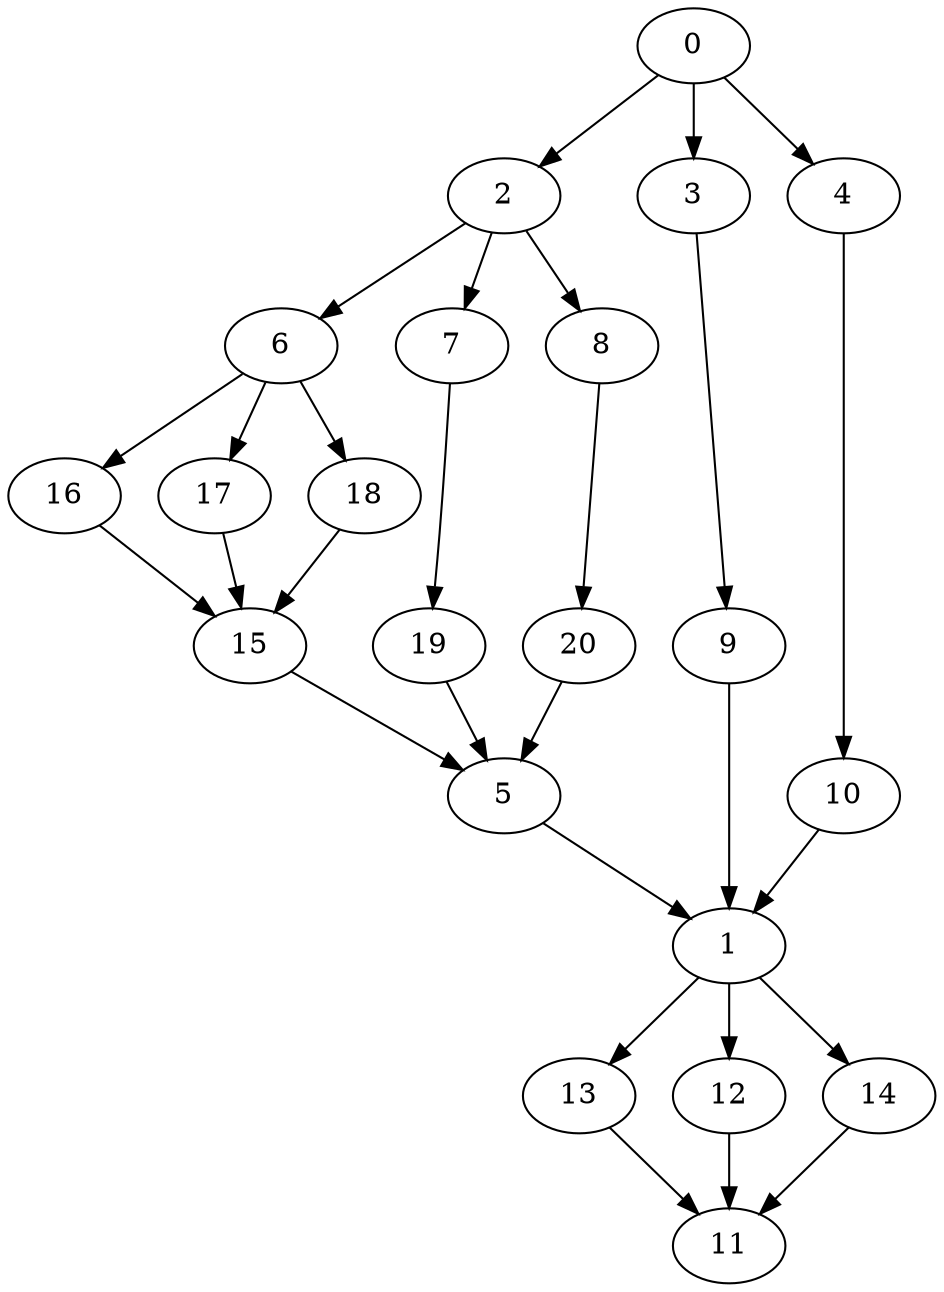 digraph "SeriesParallel-MaxBf-3_Nodes_21_CCR_0.10_WeightType_Random#6" {
	graph ["Duplicate states"=0,
		GraphType=S_P,
		"Max states in OPEN"=0,
		Modes="120000ms; topo-ordered tasks, ; Pruning: task equivalence, fixed order ready list, ; F-value: ; Optimisation: best schedule length (\
SL) optimisation on equal, ",
		NumberOfTasks=21,
		"Pruned using list schedule length"=5312165,
		"States removed from OPEN"=0,
		TargetSystem="Homogeneous-4",
		"Time to schedule (ms)"=5917,
		"Total idle time"=530,
		"Total schedule length"=618,
		"Total sequential time"=1560,
		"Total states created"=15039356
	];
	0	["Finish time"=74,
		Processor=0,
		"Start time"=0,
		Weight=74];
	2	["Finish time"=101,
		Processor=1,
		"Start time"=76,
		Weight=25];
	0 -> 2	[Weight=2];
	3	["Finish time"=178,
		Processor=2,
		"Start time"=79,
		Weight=99];
	0 -> 3	[Weight=5];
	4	["Finish time"=161,
		Processor=0,
		"Start time"=74,
		Weight=87];
	0 -> 4	[Weight=8];
	6	["Finish time"=126,
		Processor=1,
		"Start time"=101,
		Weight=25];
	2 -> 6	[Weight=4];
	7	["Finish time"=186,
		Processor=0,
		"Start time"=161,
		Weight=25];
	2 -> 7	[Weight=10];
	8	["Finish time"=168,
		Processor=3,
		"Start time"=106,
		Weight=62];
	2 -> 8	[Weight=5];
	16	["Finish time"=237,
		Processor=1,
		"Start time"=126,
		Weight=111];
	6 -> 16	[Weight=10];
	17	["Finish time"=265,
		Processor=2,
		"Start time"=178,
		Weight=87];
	6 -> 17	[Weight=8];
	18	["Finish time"=205,
		Processor=3,
		"Start time"=168,
		Weight=37];
	6 -> 18	[Weight=3];
	9	["Finish time"=334,
		Processor=0,
		"Start time"=223,
		Weight=111];
	3 -> 9	[Weight=4];
	10	["Finish time"=336,
		Processor=1,
		"Start time"=237,
		Weight=99];
	4 -> 10	[Weight=9];
	15	["Finish time"=315,
		Processor=2,
		"Start time"=265,
		Weight=50];
	16 -> 15	[Weight=2];
	19	["Finish time"=316,
		Processor=3,
		"Start time"=205,
		Weight=111];
	7 -> 19	[Weight=10];
	17 -> 15	[Weight=4];
	5	["Finish time"=343,
		Processor=3,
		"Start time"=318,
		Weight=25];
	19 -> 5	[Weight=9];
	20	["Finish time"=223,
		Processor=0,
		"Start time"=186,
		Weight=37];
	8 -> 20	[Weight=3];
	18 -> 15	[Weight=7];
	1	["Finish time"=454,
		Processor=3,
		"Start time"=343,
		Weight=111];
	9 -> 1	[Weight=2];
	10 -> 1	[Weight=6];
	15 -> 5	[Weight=3];
	20 -> 5	[Weight=8];
	5 -> 1	[Weight=5];
	13	["Finish time"=580,
		Processor=2,
		"Start time"=456,
		Weight=124];
	1 -> 13	[Weight=2];
	12	["Finish time"=578,
		Processor=3,
		"Start time"=454,
		Weight=124];
	1 -> 12	[Weight=5];
	14	["Finish time"=560,
		Processor=1,
		"Start time"=461,
		Weight=99];
	1 -> 14	[Weight=7];
	11	["Finish time"=618,
		Processor=2,
		"Start time"=581,
		Weight=37];
	13 -> 11	[Weight=8];
	12 -> 11	[Weight=3];
	14 -> 11	[Weight=4];
}
